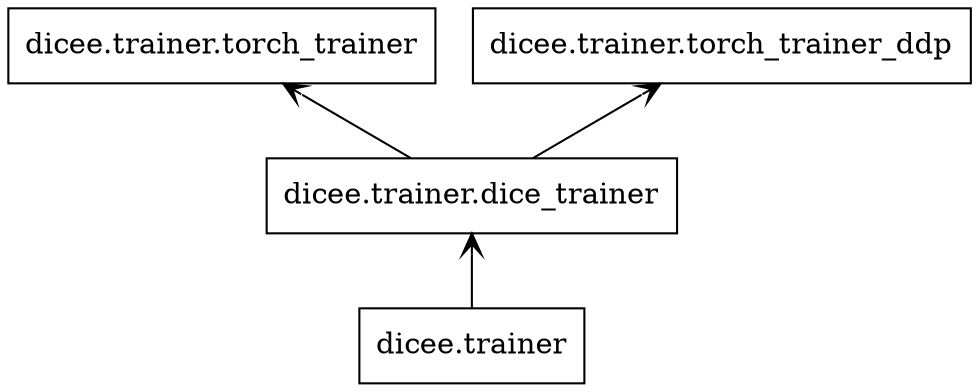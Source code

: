 digraph "packages" {
rankdir=BT
charset="utf-8"
"dicee.trainer" [color="black", label=<dicee.trainer>, shape="box", style="solid"];
"dicee.trainer.dice_trainer" [color="black", label=<dicee.trainer.dice_trainer>, shape="box", style="solid"];
"dicee.trainer.torch_trainer" [color="black", label=<dicee.trainer.torch_trainer>, shape="box", style="solid"];
"dicee.trainer.torch_trainer_ddp" [color="black", label=<dicee.trainer.torch_trainer_ddp>, shape="box", style="solid"];
"dicee.trainer" -> "dicee.trainer.dice_trainer" [arrowhead="open", arrowtail="none"];
"dicee.trainer.dice_trainer" -> "dicee.trainer.torch_trainer" [arrowhead="open", arrowtail="none"];
"dicee.trainer.dice_trainer" -> "dicee.trainer.torch_trainer_ddp" [arrowhead="open", arrowtail="none"];
}
